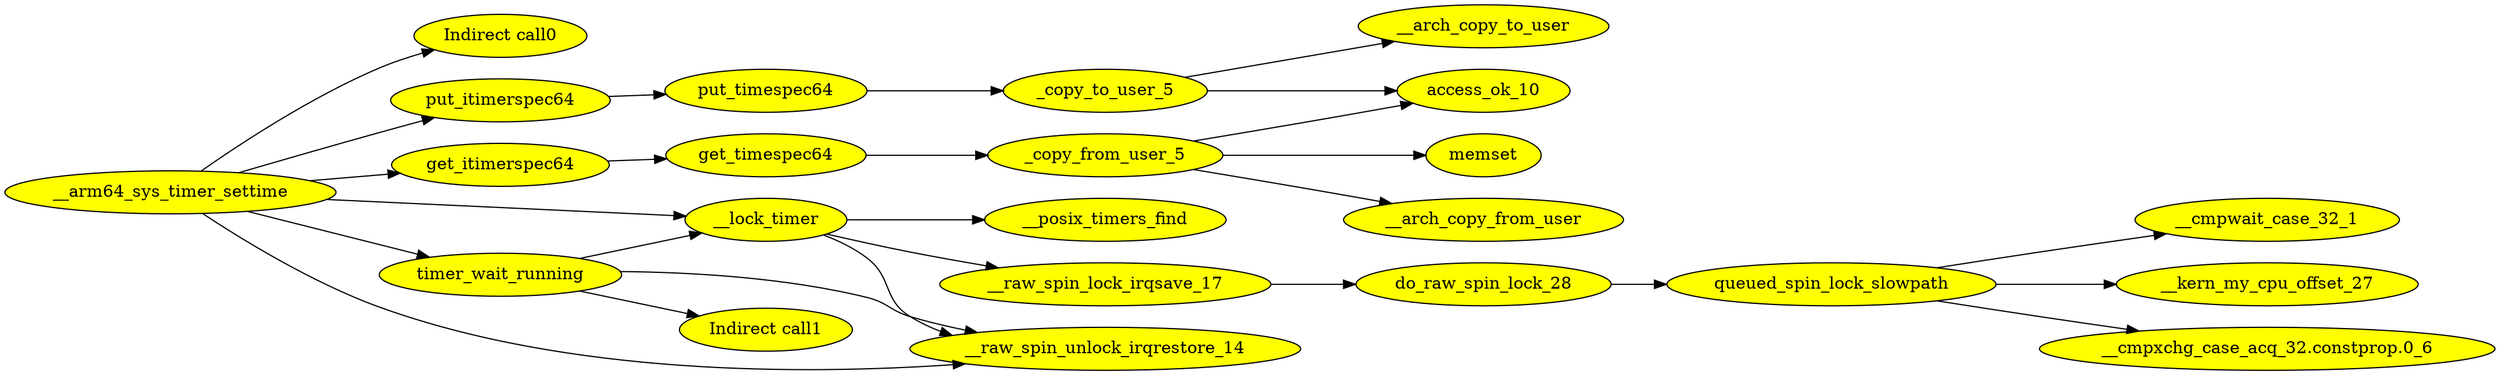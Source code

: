 digraph G {
rankdir=LR; node [style=filled fillcolor=yellow]
"__arm64_sys_timer_settime"->"Indirect call0" [ edgeid = "1"]; 
"__arm64_sys_timer_settime"->"put_itimerspec64" [ edgeid = "2"]; 
"put_itimerspec64"->"put_timespec64" [ edgeid = "3"]; 
"put_timespec64"->"_copy_to_user_5" [ edgeid = "4"]; 
"_copy_to_user_5"->"access_ok_10" [ edgeid = "5"]; 
"_copy_to_user_5"->"__arch_copy_to_user" [ edgeid = "6"]; 
"__arm64_sys_timer_settime"->"get_itimerspec64" [ edgeid = "7"]; 
"get_itimerspec64"->"get_timespec64" [ edgeid = "8"]; 
"get_timespec64"->"_copy_from_user_5" [ edgeid = "9"]; 
"_copy_from_user_5"->"access_ok_10" [ edgeid = "10"]; 
"_copy_from_user_5"->"__arch_copy_from_user" [ edgeid = "11"]; 
"_copy_from_user_5"->"memset" [ edgeid = "12"]; 
"__arm64_sys_timer_settime"->"__raw_spin_unlock_irqrestore_14" [ edgeid = "13"]; 
"__arm64_sys_timer_settime"->"__lock_timer" [ edgeid = "14"]; 
"__lock_timer"->"__raw_spin_unlock_irqrestore_14" [ edgeid = "15"]; 
"__lock_timer"->"__posix_timers_find" [ edgeid = "16"]; 
"__lock_timer"->"__raw_spin_lock_irqsave_17" [ edgeid = "17"]; 
"__raw_spin_lock_irqsave_17"->"do_raw_spin_lock_28" [ edgeid = "18"]; 
"do_raw_spin_lock_28"->"queued_spin_lock_slowpath" [ edgeid = "19"]; 
"queued_spin_lock_slowpath"->"__cmpwait_case_32_1" [ edgeid = "20"]; 
"queued_spin_lock_slowpath"->"__kern_my_cpu_offset_27" [ edgeid = "21"]; 
"queued_spin_lock_slowpath"->"__cmpxchg_case_acq_32.constprop.0_6" [ edgeid = "22"]; 
"__arm64_sys_timer_settime"->"timer_wait_running" [ edgeid = "23"]; 
"timer_wait_running"->"Indirect call1" [ edgeid = "24"]; 
"timer_wait_running"->"__raw_spin_unlock_irqrestore_14" [ edgeid = "25"]; 
"timer_wait_running"->"__lock_timer" [ edgeid = "26"]; 
}
